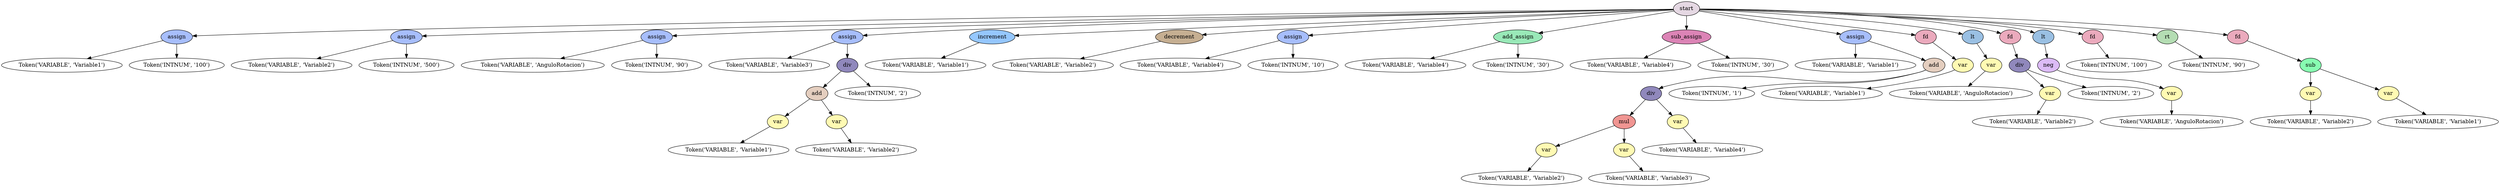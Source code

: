 digraph G {
rankdir=TD;
0 [label="Token('VARIABLE', 'Variable1')"];
1 [label="Token('INTNUM', '100')"];
2 [fillcolor="#a7befc", label=assign, style=filled];
2 -> 0;
2 -> 1;
3 [label="Token('VARIABLE', 'Variable2')"];
4 [label="Token('INTNUM', '500')"];
5 [fillcolor="#a7befc", label=assign, style=filled];
5 -> 3;
5 -> 4;
6 [label="Token('VARIABLE', 'AnguloRotacion')"];
7 [label="Token('INTNUM', '90')"];
8 [fillcolor="#a7befc", label=assign, style=filled];
8 -> 6;
8 -> 7;
9 [label="Token('VARIABLE', 'Variable3')"];
10 [label="Token('VARIABLE', 'Variable1')"];
11 [fillcolor="#fffab3", label=var, style=filled];
11 -> 10;
12 [label="Token('VARIABLE', 'Variable2')"];
13 [fillcolor="#fffab3", label=var, style=filled];
13 -> 12;
14 [fillcolor="#e4cebf", label=add, style=filled];
14 -> 11;
14 -> 13;
15 [label="Token('INTNUM', '2')"];
16 [fillcolor="#9088bc", label=div, style=filled];
16 -> 14;
16 -> 15;
17 [fillcolor="#a7befc", label=assign, style=filled];
17 -> 9;
17 -> 16;
18 [label="Token('VARIABLE', 'Variable1')"];
19 [fillcolor="#95c7fe", label=increment, style=filled];
19 -> 18;
20 [label="Token('VARIABLE', 'Variable2')"];
21 [fillcolor="#c6af92", label=decrement, style=filled];
21 -> 20;
22 [label="Token('VARIABLE', 'Variable4')"];
23 [label="Token('INTNUM', '10')"];
24 [fillcolor="#a7befc", label=assign, style=filled];
24 -> 22;
24 -> 23;
25 [label="Token('VARIABLE', 'Variable4')"];
26 [label="Token('INTNUM', '30')"];
27 [fillcolor="#99e9b8", label=add_assign, style=filled];
27 -> 25;
27 -> 26;
28 [label="Token('VARIABLE', 'Variable4')"];
29 [label="Token('INTNUM', '30')"];
30 [fillcolor="#dc84b6", label=sub_assign, style=filled];
30 -> 28;
30 -> 29;
31 [label="Token('VARIABLE', 'Variable1')"];
32 [label="Token('VARIABLE', 'Variable2')"];
33 [fillcolor="#fffab3", label=var, style=filled];
33 -> 32;
34 [label="Token('VARIABLE', 'Variable3')"];
35 [fillcolor="#fffab3", label=var, style=filled];
35 -> 34;
36 [fillcolor="#f09592", label=mul, style=filled];
36 -> 33;
36 -> 35;
37 [label="Token('VARIABLE', 'Variable4')"];
38 [fillcolor="#fffab3", label=var, style=filled];
38 -> 37;
39 [fillcolor="#9088bc", label=div, style=filled];
39 -> 36;
39 -> 38;
40 [label="Token('INTNUM', '1')"];
41 [fillcolor="#e4cebf", label=add, style=filled];
41 -> 39;
41 -> 40;
42 [fillcolor="#a7befc", label=assign, style=filled];
42 -> 31;
42 -> 41;
43 [label="Token('VARIABLE', 'Variable1')"];
44 [fillcolor="#fffab3", label=var, style=filled];
44 -> 43;
45 [fillcolor="#ebaabd", label=fd, style=filled];
45 -> 44;
46 [label="Token('VARIABLE', 'AnguloRotacion')"];
47 [fillcolor="#fffab3", label=var, style=filled];
47 -> 46;
48 [fillcolor="#9ac0e3", label=lt, style=filled];
48 -> 47;
49 [label="Token('VARIABLE', 'Variable2')"];
50 [fillcolor="#fffab3", label=var, style=filled];
50 -> 49;
51 [label="Token('INTNUM', '2')"];
52 [fillcolor="#9088bc", label=div, style=filled];
52 -> 50;
52 -> 51;
53 [fillcolor="#ebaabd", label=fd, style=filled];
53 -> 52;
54 [label="Token('VARIABLE', 'AnguloRotacion')"];
55 [fillcolor="#fffab3", label=var, style=filled];
55 -> 54;
56 [fillcolor="#dcbbf6", label=neg, style=filled];
56 -> 55;
57 [fillcolor="#9ac0e3", label=lt, style=filled];
57 -> 56;
58 [label="Token('INTNUM', '100')"];
59 [fillcolor="#ebaabd", label=fd, style=filled];
59 -> 58;
60 [label="Token('INTNUM', '90')"];
61 [fillcolor="#b4ddb3", label=rt, style=filled];
61 -> 60;
62 [label="Token('VARIABLE', 'Variable2')"];
63 [fillcolor="#fffab3", label=var, style=filled];
63 -> 62;
64 [label="Token('VARIABLE', 'Variable1')"];
65 [fillcolor="#fffab3", label=var, style=filled];
65 -> 64;
66 [fillcolor="#87fcb1", label=sub, style=filled];
66 -> 63;
66 -> 65;
67 [fillcolor="#ebaabd", label=fd, style=filled];
67 -> 66;
68 [fillcolor="#e5d8e3", label=start, style=filled];
68 -> 2;
68 -> 5;
68 -> 8;
68 -> 17;
68 -> 19;
68 -> 21;
68 -> 24;
68 -> 27;
68 -> 30;
68 -> 42;
68 -> 45;
68 -> 48;
68 -> 53;
68 -> 57;
68 -> 59;
68 -> 61;
68 -> 67;
}
